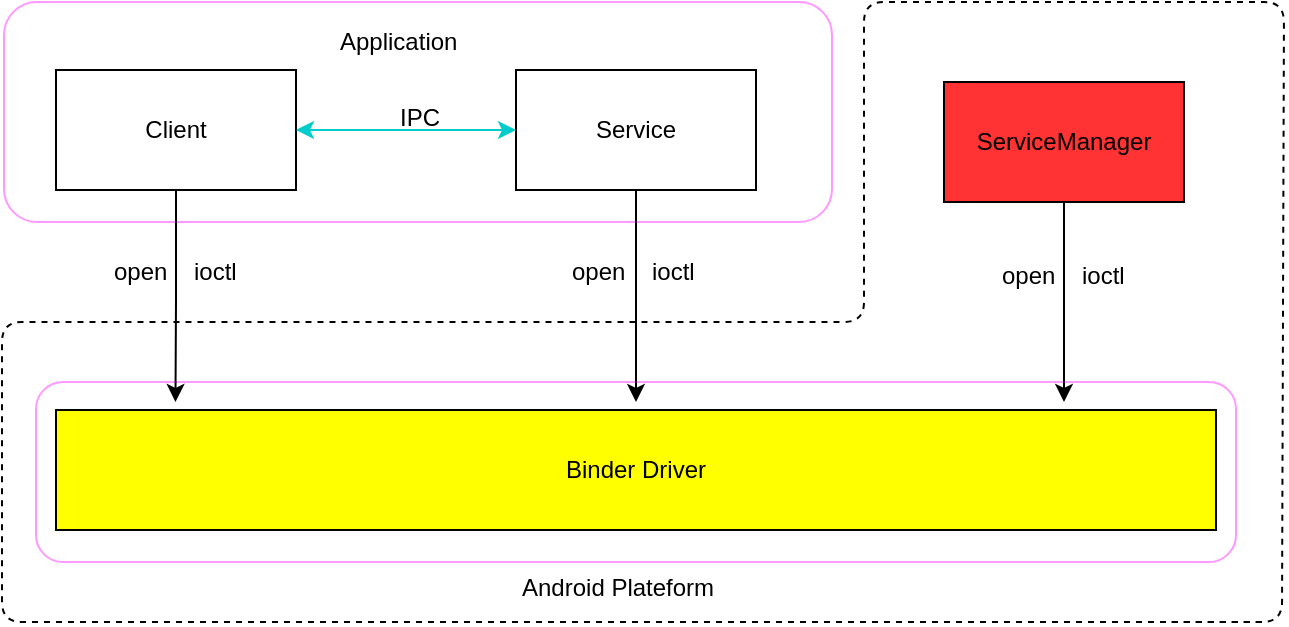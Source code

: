<mxfile version="10.7.7" type="device"><diagram id="tr6R2BP7C5P-xwwfGiwQ" name="Page-1"><mxGraphModel dx="1074" dy="840" grid="1" gridSize="10" guides="1" tooltips="1" connect="1" arrows="1" fold="1" page="1" pageScale="1" pageWidth="827" pageHeight="1169" math="0" shadow="0"><root><mxCell id="0"/><mxCell id="1" parent="0"/><mxCell id="c0kOP8jHCmSlr4rriBaU-38" value="" style="rounded=1;whiteSpace=wrap;html=1;strokeColor=#FF99FF;fillColor=#FFFFFF;" vertex="1" parent="1"><mxGeometry x="136" y="510" width="600" height="90" as="geometry"/></mxCell><mxCell id="c0kOP8jHCmSlr4rriBaU-37" value="" style="rounded=1;whiteSpace=wrap;html=1;strokeColor=#FF99FF;fillColor=#FFFFFF;" vertex="1" parent="1"><mxGeometry x="120" y="320" width="414" height="110" as="geometry"/></mxCell><mxCell id="c0kOP8jHCmSlr4rriBaU-14" value="" style="endArrow=none;dashed=1;html=1;fillColor=#00CC00;" edge="1" parent="1"><mxGeometry width="50" height="50" relative="1" as="geometry"><mxPoint x="749" y="630" as="sourcePoint"/><mxPoint x="700" y="630" as="targetPoint"/><Array as="points"><mxPoint x="119" y="630"/><mxPoint x="119" y="480"/><mxPoint x="550" y="480"/><mxPoint x="550" y="320"/><mxPoint x="760" y="320"/><mxPoint x="759" y="630"/></Array></mxGeometry></mxCell><mxCell id="c0kOP8jHCmSlr4rriBaU-17" value="" style="edgeStyle=orthogonalEdgeStyle;rounded=0;orthogonalLoop=1;jettySize=auto;html=1;entryX=0.103;entryY=-0.067;entryDx=0;entryDy=0;entryPerimeter=0;" edge="1" parent="1" source="c0kOP8jHCmSlr4rriBaU-2" target="c0kOP8jHCmSlr4rriBaU-5"><mxGeometry relative="1" as="geometry"><mxPoint x="200" y="500" as="targetPoint"/></mxGeometry></mxCell><mxCell id="c0kOP8jHCmSlr4rriBaU-2" value="Client" style="rounded=0;whiteSpace=wrap;html=1;" vertex="1" parent="1"><mxGeometry x="146" y="354" width="120" height="60" as="geometry"/></mxCell><mxCell id="c0kOP8jHCmSlr4rriBaU-11" value="" style="edgeStyle=orthogonalEdgeStyle;rounded=0;orthogonalLoop=1;jettySize=auto;html=1;" edge="1" parent="1" source="c0kOP8jHCmSlr4rriBaU-3"><mxGeometry relative="1" as="geometry"><mxPoint x="436" y="520" as="targetPoint"/></mxGeometry></mxCell><mxCell id="c0kOP8jHCmSlr4rriBaU-3" value="Service" style="rounded=0;whiteSpace=wrap;html=1;" vertex="1" parent="1"><mxGeometry x="376" y="354" width="120" height="60" as="geometry"/></mxCell><mxCell id="c0kOP8jHCmSlr4rriBaU-13" value="" style="edgeStyle=orthogonalEdgeStyle;rounded=0;orthogonalLoop=1;jettySize=auto;html=1;" edge="1" parent="1" source="c0kOP8jHCmSlr4rriBaU-4"><mxGeometry relative="1" as="geometry"><mxPoint x="650" y="520" as="targetPoint"/></mxGeometry></mxCell><mxCell id="c0kOP8jHCmSlr4rriBaU-5" value="Binder Driver" style="rounded=0;whiteSpace=wrap;html=1;fillColor=#FFFF00;" vertex="1" parent="1"><mxGeometry x="146" y="524" width="580" height="60" as="geometry"/></mxCell><mxCell id="c0kOP8jHCmSlr4rriBaU-15" value="Android Plateform" style="text;html=1;resizable=0;points=[];autosize=1;align=left;verticalAlign=top;spacingTop=-4;" vertex="1" parent="1"><mxGeometry x="377" y="603" width="110" height="20" as="geometry"/></mxCell><mxCell id="c0kOP8jHCmSlr4rriBaU-19" value="open" style="text;html=1;resizable=0;points=[];autosize=1;align=left;verticalAlign=top;spacingTop=-4;" vertex="1" parent="1"><mxGeometry x="173" y="445" width="40" height="20" as="geometry"/></mxCell><mxCell id="c0kOP8jHCmSlr4rriBaU-20" value="ioctl" style="text;html=1;resizable=0;points=[];autosize=1;align=left;verticalAlign=top;spacingTop=-4;" vertex="1" parent="1"><mxGeometry x="213" y="445" width="40" height="20" as="geometry"/></mxCell><mxCell id="c0kOP8jHCmSlr4rriBaU-21" value="open" style="text;html=1;resizable=0;points=[];autosize=1;align=left;verticalAlign=top;spacingTop=-4;" vertex="1" parent="1"><mxGeometry x="402" y="445" width="40" height="20" as="geometry"/></mxCell><mxCell id="c0kOP8jHCmSlr4rriBaU-22" value="ioctl" style="text;html=1;resizable=0;points=[];autosize=1;align=left;verticalAlign=top;spacingTop=-4;" vertex="1" parent="1"><mxGeometry x="442" y="445" width="40" height="20" as="geometry"/></mxCell><mxCell id="c0kOP8jHCmSlr4rriBaU-23" value="open" style="text;html=1;resizable=0;points=[];autosize=1;align=left;verticalAlign=top;spacingTop=-4;" vertex="1" parent="1"><mxGeometry x="617" y="447" width="40" height="20" as="geometry"/></mxCell><mxCell id="c0kOP8jHCmSlr4rriBaU-24" value="ioctl" style="text;html=1;resizable=0;points=[];autosize=1;align=left;verticalAlign=top;spacingTop=-4;" vertex="1" parent="1"><mxGeometry x="657" y="447" width="40" height="20" as="geometry"/></mxCell><mxCell id="c0kOP8jHCmSlr4rriBaU-26" value="" style="endArrow=classic;startArrow=classic;html=1;strokeColor=#00CCCC;fillColor=#00CC00;exitX=1;exitY=0.5;exitDx=0;exitDy=0;entryX=0;entryY=0.5;entryDx=0;entryDy=0;" edge="1" parent="1" source="c0kOP8jHCmSlr4rriBaU-2" target="c0kOP8jHCmSlr4rriBaU-3"><mxGeometry width="50" height="50" relative="1" as="geometry"><mxPoint x="306" y="420" as="sourcePoint"/><mxPoint x="356" y="370" as="targetPoint"/></mxGeometry></mxCell><mxCell id="c0kOP8jHCmSlr4rriBaU-27" value="IPC" style="text;html=1;resizable=0;points=[];autosize=1;align=left;verticalAlign=top;spacingTop=-4;" vertex="1" parent="1"><mxGeometry x="316" y="368" width="40" height="20" as="geometry"/></mxCell><mxCell id="c0kOP8jHCmSlr4rriBaU-36" value="Application" style="text;html=1;resizable=0;points=[];autosize=1;align=left;verticalAlign=top;spacingTop=-4;" vertex="1" parent="1"><mxGeometry x="286" y="330" width="70" height="20" as="geometry"/></mxCell><mxCell id="c0kOP8jHCmSlr4rriBaU-4" value="ServiceManager" style="rounded=0;whiteSpace=wrap;html=1;fillColor=#FF3333;" vertex="1" parent="1"><mxGeometry x="590" y="360" width="120" height="60" as="geometry"/></mxCell></root></mxGraphModel></diagram></mxfile>